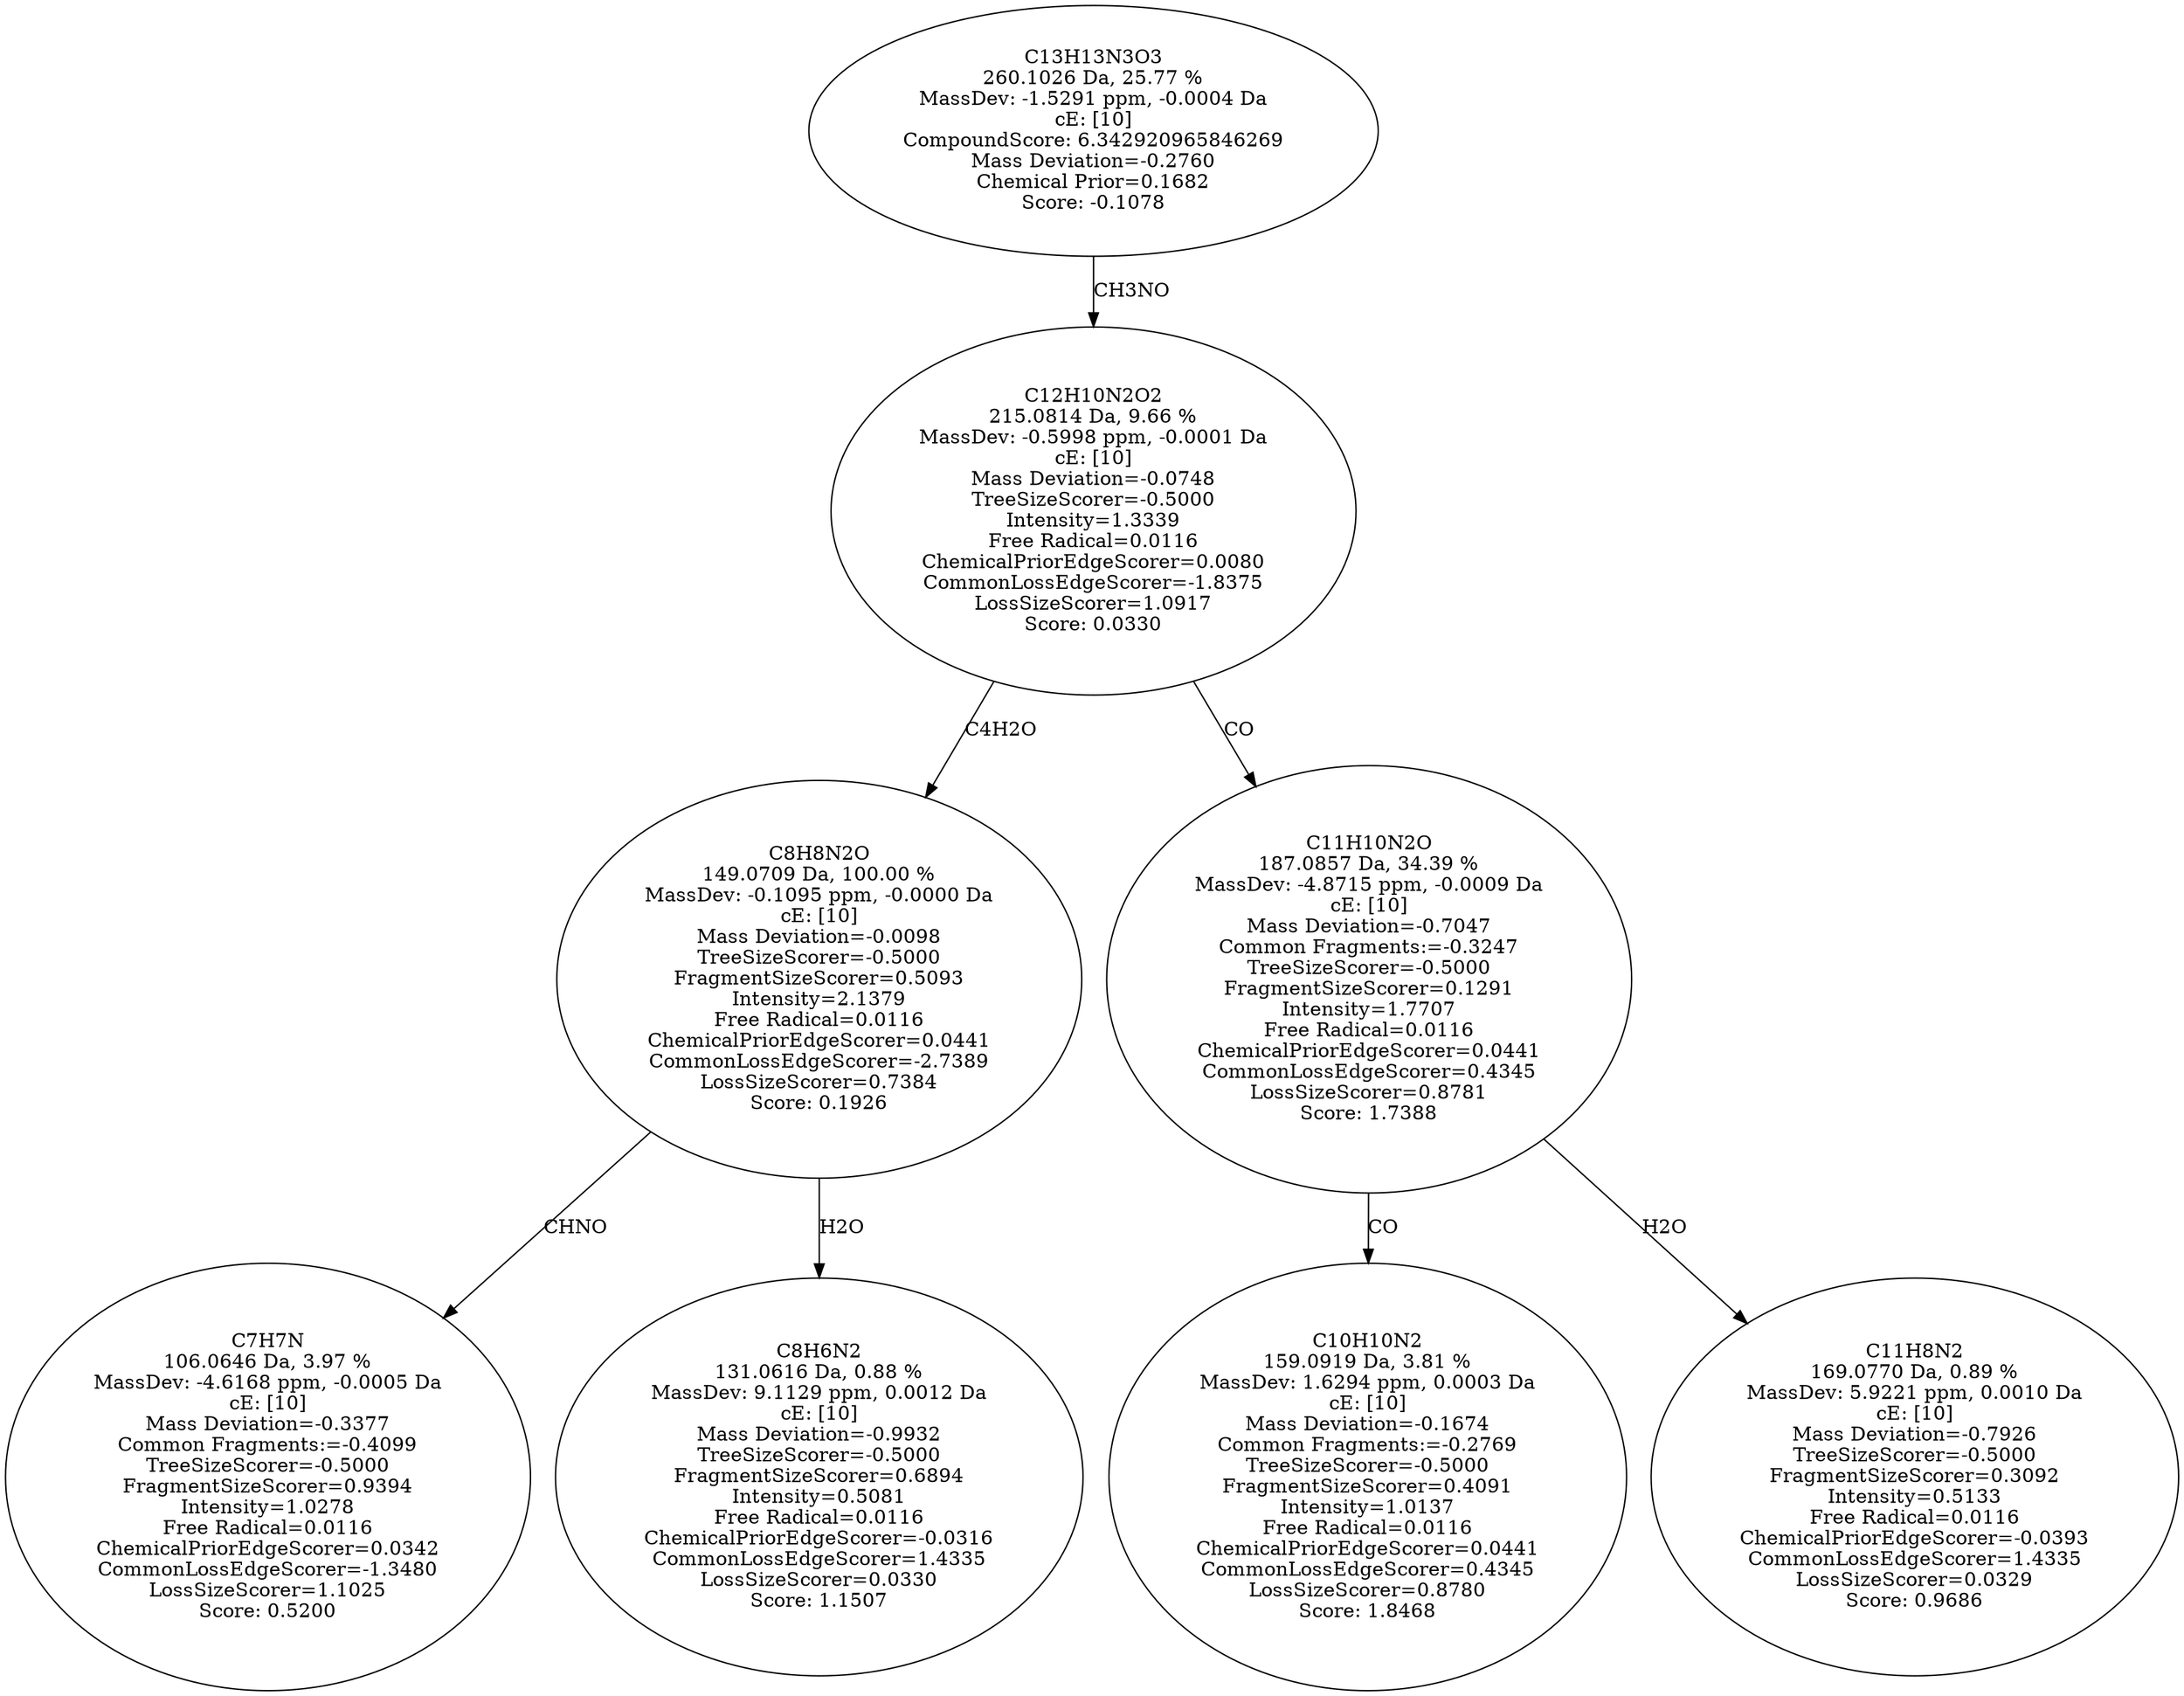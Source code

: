 strict digraph {
v1 [label="C7H7N\n106.0646 Da, 3.97 %\nMassDev: -4.6168 ppm, -0.0005 Da\ncE: [10]\nMass Deviation=-0.3377\nCommon Fragments:=-0.4099\nTreeSizeScorer=-0.5000\nFragmentSizeScorer=0.9394\nIntensity=1.0278\nFree Radical=0.0116\nChemicalPriorEdgeScorer=0.0342\nCommonLossEdgeScorer=-1.3480\nLossSizeScorer=1.1025\nScore: 0.5200"];
v2 [label="C8H6N2\n131.0616 Da, 0.88 %\nMassDev: 9.1129 ppm, 0.0012 Da\ncE: [10]\nMass Deviation=-0.9932\nTreeSizeScorer=-0.5000\nFragmentSizeScorer=0.6894\nIntensity=0.5081\nFree Radical=0.0116\nChemicalPriorEdgeScorer=-0.0316\nCommonLossEdgeScorer=1.4335\nLossSizeScorer=0.0330\nScore: 1.1507"];
v3 [label="C8H8N2O\n149.0709 Da, 100.00 %\nMassDev: -0.1095 ppm, -0.0000 Da\ncE: [10]\nMass Deviation=-0.0098\nTreeSizeScorer=-0.5000\nFragmentSizeScorer=0.5093\nIntensity=2.1379\nFree Radical=0.0116\nChemicalPriorEdgeScorer=0.0441\nCommonLossEdgeScorer=-2.7389\nLossSizeScorer=0.7384\nScore: 0.1926"];
v4 [label="C10H10N2\n159.0919 Da, 3.81 %\nMassDev: 1.6294 ppm, 0.0003 Da\ncE: [10]\nMass Deviation=-0.1674\nCommon Fragments:=-0.2769\nTreeSizeScorer=-0.5000\nFragmentSizeScorer=0.4091\nIntensity=1.0137\nFree Radical=0.0116\nChemicalPriorEdgeScorer=0.0441\nCommonLossEdgeScorer=0.4345\nLossSizeScorer=0.8780\nScore: 1.8468"];
v5 [label="C11H8N2\n169.0770 Da, 0.89 %\nMassDev: 5.9221 ppm, 0.0010 Da\ncE: [10]\nMass Deviation=-0.7926\nTreeSizeScorer=-0.5000\nFragmentSizeScorer=0.3092\nIntensity=0.5133\nFree Radical=0.0116\nChemicalPriorEdgeScorer=-0.0393\nCommonLossEdgeScorer=1.4335\nLossSizeScorer=0.0329\nScore: 0.9686"];
v6 [label="C11H10N2O\n187.0857 Da, 34.39 %\nMassDev: -4.8715 ppm, -0.0009 Da\ncE: [10]\nMass Deviation=-0.7047\nCommon Fragments:=-0.3247\nTreeSizeScorer=-0.5000\nFragmentSizeScorer=0.1291\nIntensity=1.7707\nFree Radical=0.0116\nChemicalPriorEdgeScorer=0.0441\nCommonLossEdgeScorer=0.4345\nLossSizeScorer=0.8781\nScore: 1.7388"];
v7 [label="C12H10N2O2\n215.0814 Da, 9.66 %\nMassDev: -0.5998 ppm, -0.0001 Da\ncE: [10]\nMass Deviation=-0.0748\nTreeSizeScorer=-0.5000\nIntensity=1.3339\nFree Radical=0.0116\nChemicalPriorEdgeScorer=0.0080\nCommonLossEdgeScorer=-1.8375\nLossSizeScorer=1.0917\nScore: 0.0330"];
v8 [label="C13H13N3O3\n260.1026 Da, 25.77 %\nMassDev: -1.5291 ppm, -0.0004 Da\ncE: [10]\nCompoundScore: 6.342920965846269\nMass Deviation=-0.2760\nChemical Prior=0.1682\nScore: -0.1078"];
v3 -> v1 [label="CHNO"];
v3 -> v2 [label="H2O"];
v7 -> v3 [label="C4H2O"];
v6 -> v4 [label="CO"];
v6 -> v5 [label="H2O"];
v7 -> v6 [label="CO"];
v8 -> v7 [label="CH3NO"];
}